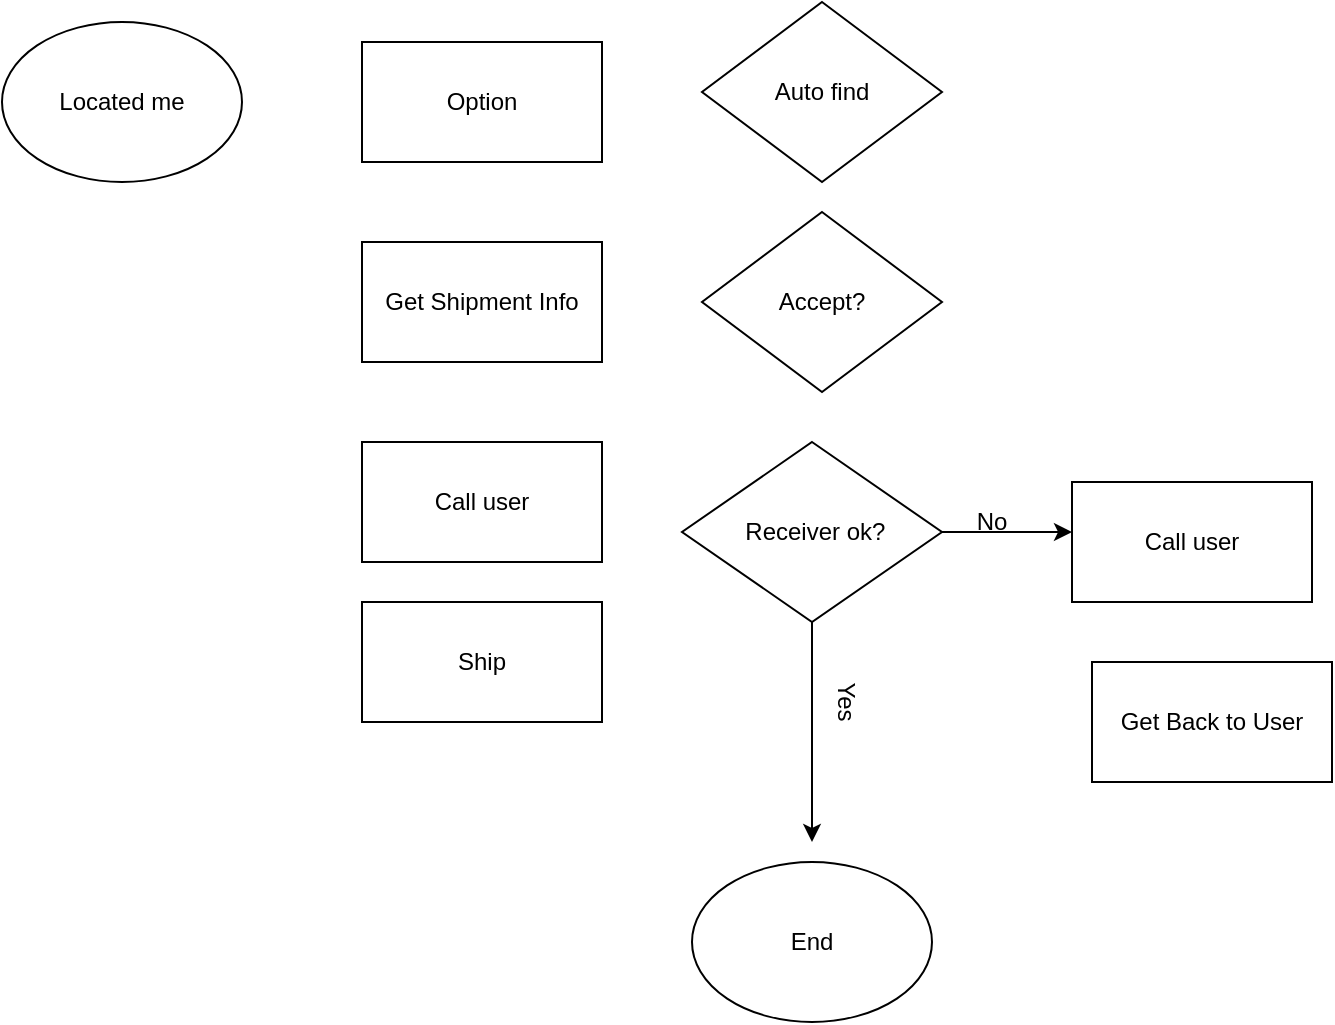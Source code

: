<mxfile compressed="true" version="20.6.0" type="github"><diagram id="S-dydtJtm1zIuSCGM0_C" name="Page-1"><mxGraphModel dx="782" dy="428" grid="1" gridSize="10" guides="1" tooltips="1" connect="1" arrows="1" fold="1" page="1" pageScale="1" pageWidth="850" pageHeight="1100" math="0" shadow="0"><root><mxCell id="0"/><mxCell id="1" parent="0"/><mxCell id="Atby1DoAaDIzkn8Hxliq-1" value="Located me" style="ellipse;whiteSpace=wrap;html=1;" parent="1" vertex="1"><mxGeometry x="10" y="40" width="120" height="80" as="geometry"/></mxCell><mxCell id="Atby1DoAaDIzkn8Hxliq-2" value="Get Shipment Info" style="rounded=0;whiteSpace=wrap;html=1;" parent="1" vertex="1"><mxGeometry x="190" y="150" width="120" height="60" as="geometry"/></mxCell><mxCell id="Atby1DoAaDIzkn8Hxliq-3" value="Option" style="rounded=0;whiteSpace=wrap;html=1;" parent="1" vertex="1"><mxGeometry x="190" y="50" width="120" height="60" as="geometry"/></mxCell><mxCell id="Atby1DoAaDIzkn8Hxliq-5" value="Auto find" style="rhombus;whiteSpace=wrap;html=1;" parent="1" vertex="1"><mxGeometry x="360" y="30" width="120" height="90" as="geometry"/></mxCell><mxCell id="Atby1DoAaDIzkn8Hxliq-6" value="Accept?" style="rhombus;whiteSpace=wrap;html=1;" parent="1" vertex="1"><mxGeometry x="360" y="135" width="120" height="90" as="geometry"/></mxCell><mxCell id="8XikEw3aM6BPaNoqlMqW-1" value="End" style="ellipse;whiteSpace=wrap;html=1;" parent="1" vertex="1"><mxGeometry x="355" y="460" width="120" height="80" as="geometry"/></mxCell><mxCell id="8XikEw3aM6BPaNoqlMqW-2" value="Ship" style="rounded=0;whiteSpace=wrap;html=1;" parent="1" vertex="1"><mxGeometry x="190" y="330" width="120" height="60" as="geometry"/></mxCell><mxCell id="8XikEw3aM6BPaNoqlMqW-3" value="Call user" style="rounded=0;whiteSpace=wrap;html=1;" parent="1" vertex="1"><mxGeometry x="190" y="250" width="120" height="60" as="geometry"/></mxCell><mxCell id="8XikEw3aM6BPaNoqlMqW-12" style="edgeStyle=orthogonalEdgeStyle;rounded=0;orthogonalLoop=1;jettySize=auto;html=1;exitX=0.5;exitY=1;exitDx=0;exitDy=0;" parent="1" source="8XikEw3aM6BPaNoqlMqW-4" edge="1"><mxGeometry relative="1" as="geometry"><mxPoint x="415" y="450" as="targetPoint"/></mxGeometry></mxCell><mxCell id="8XikEw3aM6BPaNoqlMqW-4" value="&amp;nbsp;Receiver ok?" style="rhombus;whiteSpace=wrap;html=1;" parent="1" vertex="1"><mxGeometry x="350" y="250" width="130" height="90" as="geometry"/></mxCell><mxCell id="8XikEw3aM6BPaNoqlMqW-6" value="" style="endArrow=classic;html=1;exitX=1;exitY=0.5;exitDx=0;exitDy=0;" parent="1" source="8XikEw3aM6BPaNoqlMqW-4" edge="1"><mxGeometry width="50" height="50" relative="1" as="geometry"><mxPoint x="485" y="320" as="sourcePoint"/><mxPoint x="545" y="295" as="targetPoint"/></mxGeometry></mxCell><mxCell id="8XikEw3aM6BPaNoqlMqW-7" value="No" style="text;html=1;strokeColor=none;fillColor=none;align=center;verticalAlign=middle;whiteSpace=wrap;rounded=0;" parent="1" vertex="1"><mxGeometry x="485" y="280" width="40" height="20" as="geometry"/></mxCell><mxCell id="8XikEw3aM6BPaNoqlMqW-9" value="Call user" style="rounded=0;whiteSpace=wrap;html=1;" parent="1" vertex="1"><mxGeometry x="545" y="270" width="120" height="60" as="geometry"/></mxCell><mxCell id="8XikEw3aM6BPaNoqlMqW-11" value="Get Back to User" style="rounded=0;whiteSpace=wrap;html=1;" parent="1" vertex="1"><mxGeometry x="555" y="360" width="120" height="60" as="geometry"/></mxCell><mxCell id="8XikEw3aM6BPaNoqlMqW-13" value="Yes&lt;br&gt;&#13;" style="text;html=1;strokeColor=none;fillColor=none;align=center;verticalAlign=middle;whiteSpace=wrap;rounded=0;rotation=90;" parent="1" vertex="1"><mxGeometry x="405" y="370" width="40" height="20" as="geometry"/></mxCell></root></mxGraphModel></diagram></mxfile>